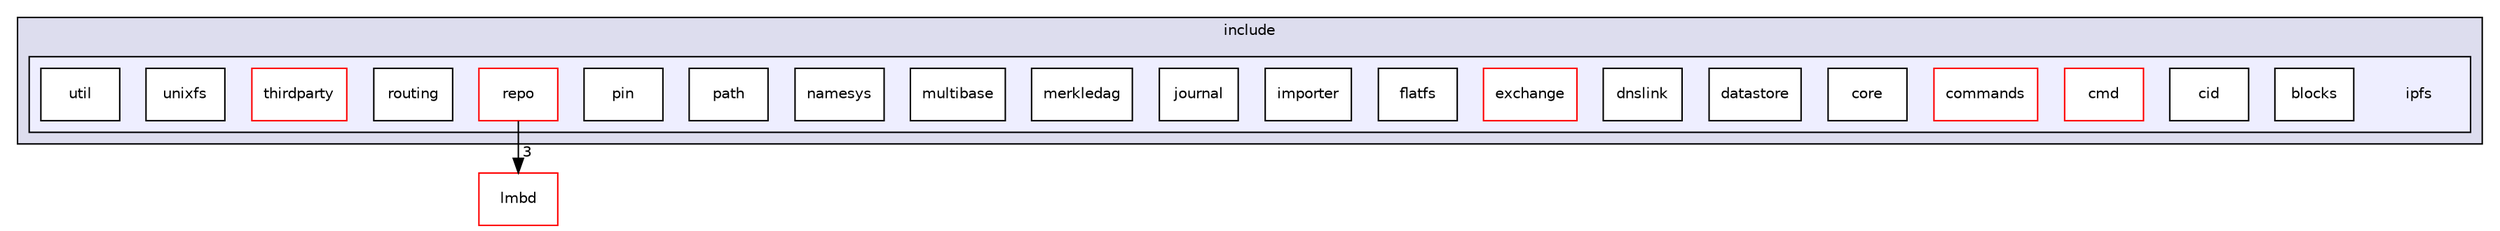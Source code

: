 digraph "prerequisites/c-ipfs/include/ipfs" {
  compound=true
  node [ fontsize="10", fontname="Helvetica"];
  edge [ labelfontsize="10", labelfontname="Helvetica"];
  subgraph clusterdir_eb71ede3ec76977baf6a7444c4ceeb60 {
    graph [ bgcolor="#ddddee", pencolor="black", label="include" fontname="Helvetica", fontsize="10", URL="dir_eb71ede3ec76977baf6a7444c4ceeb60.html"]
  subgraph clusterdir_4960601612fac8513ddbfbb8b05ea01b {
    graph [ bgcolor="#eeeeff", pencolor="black", label="" URL="dir_4960601612fac8513ddbfbb8b05ea01b.html"];
    dir_4960601612fac8513ddbfbb8b05ea01b [shape=plaintext label="ipfs"];
    dir_9bea8da0122f910caae89b8b4be674aa [shape=box label="blocks" color="black" fillcolor="white" style="filled" URL="dir_9bea8da0122f910caae89b8b4be674aa.html"];
    dir_5764d43ffb1ddb1c3cd313c7a6ca9159 [shape=box label="cid" color="black" fillcolor="white" style="filled" URL="dir_5764d43ffb1ddb1c3cd313c7a6ca9159.html"];
    dir_7436013f51edbd25630a97e609d19385 [shape=box label="cmd" color="red" fillcolor="white" style="filled" URL="dir_7436013f51edbd25630a97e609d19385.html"];
    dir_5a82f5c7ff54ddec443416075457bcbb [shape=box label="commands" color="red" fillcolor="white" style="filled" URL="dir_5a82f5c7ff54ddec443416075457bcbb.html"];
    dir_60355ec7507400cdcec5ccc8ed230de0 [shape=box label="core" color="black" fillcolor="white" style="filled" URL="dir_60355ec7507400cdcec5ccc8ed230de0.html"];
    dir_7558a50876de115aabb0daa9a507a1f4 [shape=box label="datastore" color="black" fillcolor="white" style="filled" URL="dir_7558a50876de115aabb0daa9a507a1f4.html"];
    dir_04f22a0ee647597927e3519493317879 [shape=box label="dnslink" color="black" fillcolor="white" style="filled" URL="dir_04f22a0ee647597927e3519493317879.html"];
    dir_51c3a520d216a5c59163fde04f57433c [shape=box label="exchange" color="red" fillcolor="white" style="filled" URL="dir_51c3a520d216a5c59163fde04f57433c.html"];
    dir_21da3cac0d88201cd83f7bfac67e7e31 [shape=box label="flatfs" color="black" fillcolor="white" style="filled" URL="dir_21da3cac0d88201cd83f7bfac67e7e31.html"];
    dir_396499f022677fd3a296bf4101b0a8a3 [shape=box label="importer" color="black" fillcolor="white" style="filled" URL="dir_396499f022677fd3a296bf4101b0a8a3.html"];
    dir_40cf91585e4c568d670d3b2d5d38cafe [shape=box label="journal" color="black" fillcolor="white" style="filled" URL="dir_40cf91585e4c568d670d3b2d5d38cafe.html"];
    dir_fd0559b9138910963e11da48bcdff280 [shape=box label="merkledag" color="black" fillcolor="white" style="filled" URL="dir_fd0559b9138910963e11da48bcdff280.html"];
    dir_7fe540fddb093e37fd9241d707dff5f0 [shape=box label="multibase" color="black" fillcolor="white" style="filled" URL="dir_7fe540fddb093e37fd9241d707dff5f0.html"];
    dir_49261d79a4ef9e5e122126d1acf014e6 [shape=box label="namesys" color="black" fillcolor="white" style="filled" URL="dir_49261d79a4ef9e5e122126d1acf014e6.html"];
    dir_34fe610bc09cc0f38c61257492ef52a0 [shape=box label="path" color="black" fillcolor="white" style="filled" URL="dir_34fe610bc09cc0f38c61257492ef52a0.html"];
    dir_716b1e035f34c9338e4c5cb22a37c567 [shape=box label="pin" color="black" fillcolor="white" style="filled" URL="dir_716b1e035f34c9338e4c5cb22a37c567.html"];
    dir_3c15ebf6c809f312dcfb28b0ce337d73 [shape=box label="repo" color="red" fillcolor="white" style="filled" URL="dir_3c15ebf6c809f312dcfb28b0ce337d73.html"];
    dir_0c96abb6c209c2ed92965fcb15c9d9a7 [shape=box label="routing" color="black" fillcolor="white" style="filled" URL="dir_0c96abb6c209c2ed92965fcb15c9d9a7.html"];
    dir_d1c352b71a50206179d9b3a82188e28d [shape=box label="thirdparty" color="red" fillcolor="white" style="filled" URL="dir_d1c352b71a50206179d9b3a82188e28d.html"];
    dir_396ca0dc7ddc68772f827d565b35f3bf [shape=box label="unixfs" color="black" fillcolor="white" style="filled" URL="dir_396ca0dc7ddc68772f827d565b35f3bf.html"];
    dir_1c37913abe45429216db6b91b18587f6 [shape=box label="util" color="black" fillcolor="white" style="filled" URL="dir_1c37913abe45429216db6b91b18587f6.html"];
  }
  }
  dir_8be01a3804ca0ad9f3bc9f8a64e2041f [shape=box label="lmbd" fillcolor="white" style="filled" color="red" URL="dir_8be01a3804ca0ad9f3bc9f8a64e2041f.html"];
  dir_3c15ebf6c809f312dcfb28b0ce337d73->dir_8be01a3804ca0ad9f3bc9f8a64e2041f [headlabel="3", labeldistance=1.5 headhref="dir_000066_000350.html"];
}
